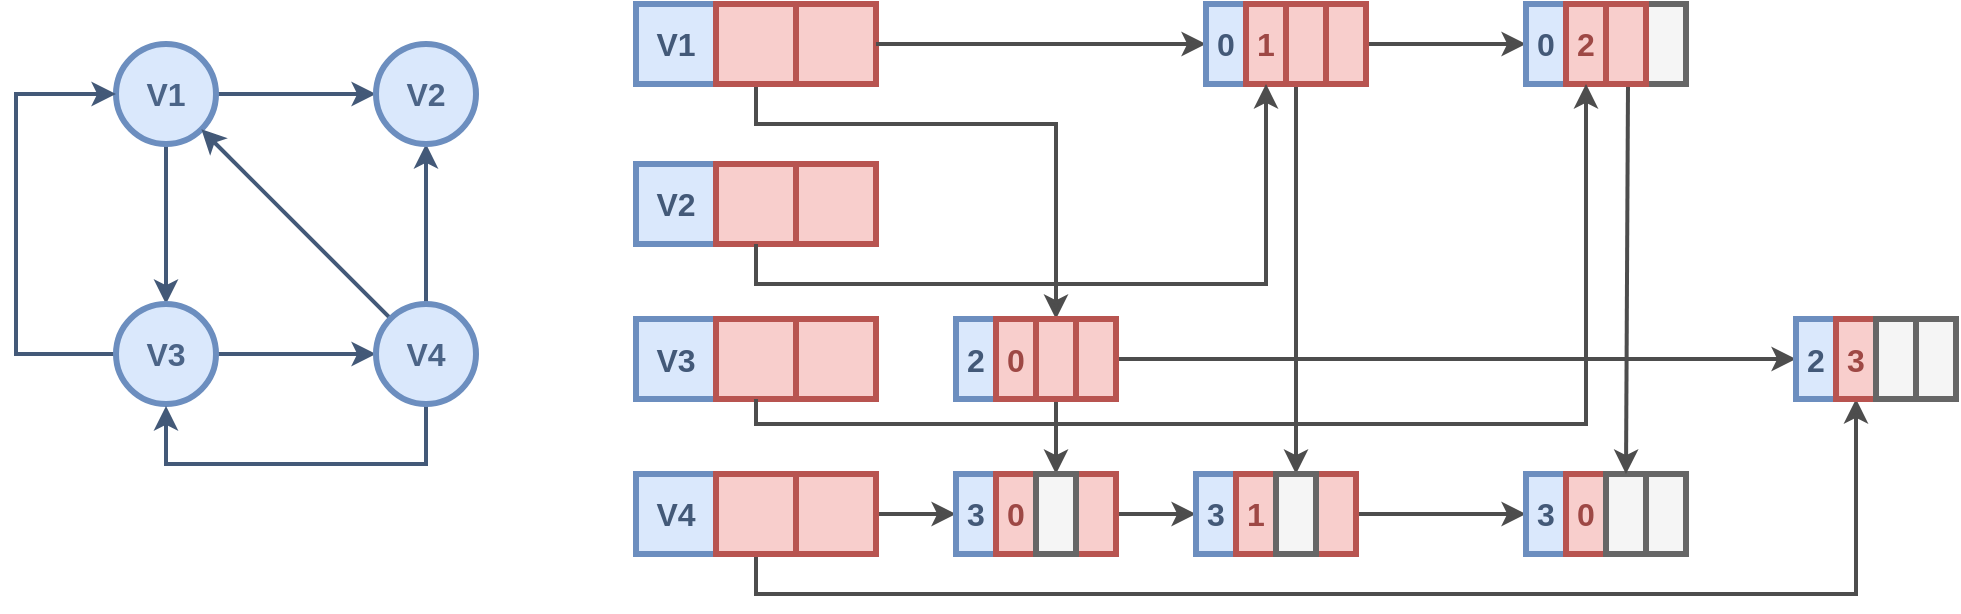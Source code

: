 <mxfile version="12.1.3" pages="2"><diagram id="DeoTstdtTFmeaMHsZ4gA" name="Page-1"><mxGraphModel dx="1340" dy="739" grid="1" gridSize="10" guides="1" tooltips="1" connect="1" arrows="1" fold="1" page="1" pageScale="1" pageWidth="850" pageHeight="1100" math="0" shadow="0"><root><mxCell id="0"/><mxCell id="1" parent="0"/><mxCell id="a8KC3nQBE7bNi0G4bnYg-3" value="" style="edgeStyle=orthogonalEdgeStyle;rounded=0;orthogonalLoop=1;jettySize=auto;html=1;fontSize=16;fontColor=#4B6487;strokeWidth=2;strokeColor=#435978;" parent="1" source="a8KC3nQBE7bNi0G4bnYg-1" target="a8KC3nQBE7bNi0G4bnYg-2" edge="1"><mxGeometry relative="1" as="geometry"/></mxCell><mxCell id="a8KC3nQBE7bNi0G4bnYg-5" value="" style="edgeStyle=orthogonalEdgeStyle;rounded=0;orthogonalLoop=1;jettySize=auto;html=1;strokeColor=#435978;strokeWidth=2;fontSize=16;fontColor=#4B6487;" parent="1" source="a8KC3nQBE7bNi0G4bnYg-1" target="a8KC3nQBE7bNi0G4bnYg-4" edge="1"><mxGeometry relative="1" as="geometry"/></mxCell><mxCell id="a8KC3nQBE7bNi0G4bnYg-1" value="V1" style="ellipse;whiteSpace=wrap;html=1;aspect=fixed;fillColor=#dae8fc;strokeColor=#6c8ebf;fontColor=#4B6487;fontSize=16;fontStyle=1;strokeWidth=3;" parent="1" vertex="1"><mxGeometry x="110" y="220" width="50" height="50" as="geometry"/></mxCell><mxCell id="a8KC3nQBE7bNi0G4bnYg-7" value="" style="edgeStyle=orthogonalEdgeStyle;rounded=0;orthogonalLoop=1;jettySize=auto;html=1;strokeColor=#435978;strokeWidth=2;fontSize=16;fontColor=#4B6487;" parent="1" source="a8KC3nQBE7bNi0G4bnYg-4" target="a8KC3nQBE7bNi0G4bnYg-6" edge="1"><mxGeometry relative="1" as="geometry"/></mxCell><mxCell id="a8KC3nQBE7bNi0G4bnYg-15" value="" style="rounded=0;orthogonalLoop=1;jettySize=auto;html=1;strokeColor=#435978;strokeWidth=2;fontSize=16;fontColor=#4B6487;entryX=0;entryY=0.5;entryDx=0;entryDy=0;exitX=0;exitY=0.5;exitDx=0;exitDy=0;edgeStyle=orthogonalEdgeStyle;" parent="1" source="a8KC3nQBE7bNi0G4bnYg-4" target="a8KC3nQBE7bNi0G4bnYg-1" edge="1"><mxGeometry relative="1" as="geometry"><mxPoint x="26.789" y="362.743" as="targetPoint"/><Array as="points"><mxPoint x="60" y="375"/><mxPoint x="60" y="245"/></Array></mxGeometry></mxCell><mxCell id="a8KC3nQBE7bNi0G4bnYg-4" value="V3&lt;br&gt;" style="ellipse;whiteSpace=wrap;html=1;aspect=fixed;fillColor=#dae8fc;strokeColor=#6c8ebf;fontColor=#4B6487;fontSize=16;fontStyle=1;strokeWidth=3;" parent="1" vertex="1"><mxGeometry x="110" y="350" width="50" height="50" as="geometry"/></mxCell><mxCell id="a8KC3nQBE7bNi0G4bnYg-8" value="" style="rounded=0;orthogonalLoop=1;jettySize=auto;html=1;strokeColor=#435978;strokeWidth=2;fontSize=16;fontColor=#4B6487;" parent="1" source="a8KC3nQBE7bNi0G4bnYg-6" target="a8KC3nQBE7bNi0G4bnYg-1" edge="1"><mxGeometry relative="1" as="geometry"><mxPoint x="380" y="300" as="targetPoint"/></mxGeometry></mxCell><mxCell id="a8KC3nQBE7bNi0G4bnYg-9" value="" style="edgeStyle=none;rounded=0;orthogonalLoop=1;jettySize=auto;html=1;strokeColor=#435978;strokeWidth=2;fontSize=16;fontColor=#4B6487;" parent="1" source="a8KC3nQBE7bNi0G4bnYg-6" target="a8KC3nQBE7bNi0G4bnYg-2" edge="1"><mxGeometry relative="1" as="geometry"/></mxCell><mxCell id="a8KC3nQBE7bNi0G4bnYg-11" value="" style="edgeStyle=orthogonalEdgeStyle;rounded=0;orthogonalLoop=1;jettySize=auto;html=1;strokeColor=#435978;strokeWidth=2;fontSize=16;fontColor=#4B6487;exitX=0.5;exitY=1;exitDx=0;exitDy=0;" parent="1" source="a8KC3nQBE7bNi0G4bnYg-6" edge="1"><mxGeometry relative="1" as="geometry"><mxPoint x="135" y="401" as="targetPoint"/><Array as="points"><mxPoint x="265" y="430"/><mxPoint x="135" y="430"/></Array></mxGeometry></mxCell><mxCell id="a8KC3nQBE7bNi0G4bnYg-6" value="V4" style="ellipse;whiteSpace=wrap;html=1;aspect=fixed;fillColor=#dae8fc;strokeColor=#6c8ebf;fontColor=#4B6487;fontSize=16;fontStyle=1;strokeWidth=3;" parent="1" vertex="1"><mxGeometry x="240" y="350" width="50" height="50" as="geometry"/></mxCell><mxCell id="a8KC3nQBE7bNi0G4bnYg-2" value="V2" style="ellipse;whiteSpace=wrap;html=1;aspect=fixed;fillColor=#dae8fc;strokeColor=#6c8ebf;fontColor=#4B6487;fontSize=16;fontStyle=1;strokeWidth=3;" parent="1" vertex="1"><mxGeometry x="240" y="220" width="50" height="50" as="geometry"/></mxCell><mxCell id="mj62rJzf1t4ynXgcjcxP-1" value="V1" style="rounded=0;whiteSpace=wrap;html=1;fillColor=#dae8fc;strokeColor=#6c8ebf;strokeWidth=3;fontSize=16;fontStyle=1;fontColor=#435978;" vertex="1" parent="1"><mxGeometry x="370" y="200" width="40" height="40" as="geometry"/></mxCell><mxCell id="mj62rJzf1t4ynXgcjcxP-29" value="" style="edgeStyle=orthogonalEdgeStyle;rounded=0;orthogonalLoop=1;jettySize=auto;html=1;strokeColor=#4D4D4D;strokeWidth=2;fontSize=16;fontColor=#9E4845;exitX=0.5;exitY=1;exitDx=0;exitDy=0;entryX=0.5;entryY=0;entryDx=0;entryDy=0;" edge="1" parent="1" source="mj62rJzf1t4ynXgcjcxP-2" target="mj62rJzf1t4ynXgcjcxP-32"><mxGeometry relative="1" as="geometry"><mxPoint x="430" y="268" as="sourcePoint"/><mxPoint x="580" y="338" as="targetPoint"/><Array as="points"><mxPoint x="430" y="260"/><mxPoint x="580" y="260"/></Array></mxGeometry></mxCell><mxCell id="mj62rJzf1t4ynXgcjcxP-2" value="" style="rounded=0;whiteSpace=wrap;html=1;fillColor=#f8cecc;strokeColor=#b85450;strokeWidth=3;fontSize=16;fontStyle=1;" vertex="1" parent="1"><mxGeometry x="410" y="200" width="40" height="40" as="geometry"/></mxCell><mxCell id="mj62rJzf1t4ynXgcjcxP-3" value="" style="rounded=0;whiteSpace=wrap;html=1;fillColor=#f8cecc;strokeColor=#b85450;strokeWidth=3;fontSize=16;fontStyle=1;" vertex="1" parent="1"><mxGeometry x="450" y="200" width="40" height="40" as="geometry"/></mxCell><mxCell id="mj62rJzf1t4ynXgcjcxP-12" value="" style="rounded=0;orthogonalLoop=1;jettySize=auto;html=1;strokeColor=#4D4D4D;strokeWidth=2;fontSize=16;fontColor=#435978;exitX=1;exitY=0.5;exitDx=0;exitDy=0;entryX=0;entryY=0.5;entryDx=0;entryDy=0;" edge="1" parent="1" source="mj62rJzf1t4ynXgcjcxP-3" target="mj62rJzf1t4ynXgcjcxP-13"><mxGeometry relative="1" as="geometry"><mxPoint x="530" y="245" as="sourcePoint"/><mxPoint x="610" y="245" as="targetPoint"/></mxGeometry></mxCell><mxCell id="mj62rJzf1t4ynXgcjcxP-13" value="0" style="rounded=0;whiteSpace=wrap;html=1;fillColor=#dae8fc;strokeColor=#6c8ebf;strokeWidth=3;fontSize=16;fontStyle=1;fontColor=#435978;" vertex="1" parent="1"><mxGeometry x="655" y="200" width="20" height="40" as="geometry"/></mxCell><mxCell id="mj62rJzf1t4ynXgcjcxP-14" value="1" style="rounded=0;whiteSpace=wrap;html=1;fillColor=#f8cecc;strokeColor=#b85450;strokeWidth=3;fontSize=16;fontStyle=1;fontColor=#9E4845;" vertex="1" parent="1"><mxGeometry x="675" y="200" width="20" height="40" as="geometry"/></mxCell><mxCell id="mj62rJzf1t4ynXgcjcxP-38" value="" style="rounded=0;orthogonalLoop=1;jettySize=auto;html=1;strokeColor=#4D4D4D;strokeWidth=2;fontSize=16;fontColor=#9E4845;entryX=0.5;entryY=0;entryDx=0;entryDy=0;exitX=0.25;exitY=1;exitDx=0;exitDy=0;" edge="1" parent="1" source="mj62rJzf1t4ynXgcjcxP-15" target="mj62rJzf1t4ynXgcjcxP-52"><mxGeometry relative="1" as="geometry"><mxPoint x="660" y="390" as="targetPoint"/></mxGeometry></mxCell><mxCell id="mj62rJzf1t4ynXgcjcxP-15" value="" style="rounded=0;whiteSpace=wrap;html=1;fillColor=#f8cecc;strokeColor=#b85450;strokeWidth=3;fontSize=16;fontStyle=1;" vertex="1" parent="1"><mxGeometry x="695" y="200" width="20" height="40" as="geometry"/></mxCell><mxCell id="mj62rJzf1t4ynXgcjcxP-60" value="" style="edgeStyle=none;rounded=0;orthogonalLoop=1;jettySize=auto;html=1;strokeColor=#4D4D4D;strokeWidth=2;fontSize=16;fontColor=#9E4845;" edge="1" parent="1" source="mj62rJzf1t4ynXgcjcxP-16" target="mj62rJzf1t4ynXgcjcxP-59"><mxGeometry relative="1" as="geometry"/></mxCell><mxCell id="mj62rJzf1t4ynXgcjcxP-16" value="" style="rounded=0;whiteSpace=wrap;html=1;fillColor=#f8cecc;strokeColor=#b85450;strokeWidth=3;fontSize=16;fontStyle=1;" vertex="1" parent="1"><mxGeometry x="715" y="200" width="20" height="40" as="geometry"/></mxCell><mxCell id="mj62rJzf1t4ynXgcjcxP-59" value="" style="rounded=0;whiteSpace=wrap;html=1;fillColor=#f8cecc;strokeColor=#b85450;strokeWidth=3;fontSize=16;fontStyle=1;" vertex="1" parent="1"><mxGeometry x="815" y="200" width="20" height="40" as="geometry"/></mxCell><mxCell id="mj62rJzf1t4ynXgcjcxP-19" value="V2" style="rounded=0;whiteSpace=wrap;html=1;fillColor=#dae8fc;strokeColor=#6c8ebf;strokeWidth=3;fontSize=16;fontStyle=1;fontColor=#435978;" vertex="1" parent="1"><mxGeometry x="370" y="280" width="40" height="40" as="geometry"/></mxCell><mxCell id="mj62rJzf1t4ynXgcjcxP-20" value="" style="rounded=0;whiteSpace=wrap;html=1;fillColor=#f8cecc;strokeColor=#b85450;strokeWidth=3;fontSize=16;fontStyle=1;" vertex="1" parent="1"><mxGeometry x="410" y="280" width="40" height="40" as="geometry"/></mxCell><mxCell id="mj62rJzf1t4ynXgcjcxP-21" value="" style="rounded=0;whiteSpace=wrap;html=1;fillColor=#f8cecc;strokeColor=#b85450;strokeWidth=3;fontSize=16;fontStyle=1;" vertex="1" parent="1"><mxGeometry x="450" y="280" width="40" height="40" as="geometry"/></mxCell><mxCell id="mj62rJzf1t4ynXgcjcxP-22" value="V3" style="rounded=0;whiteSpace=wrap;html=1;fillColor=#dae8fc;strokeColor=#6c8ebf;strokeWidth=3;fontSize=16;fontStyle=1;fontColor=#435978;" vertex="1" parent="1"><mxGeometry x="370" y="357.5" width="40" height="40" as="geometry"/></mxCell><mxCell id="mj62rJzf1t4ynXgcjcxP-23" value="" style="rounded=0;whiteSpace=wrap;html=1;fillColor=#f8cecc;strokeColor=#b85450;strokeWidth=3;fontSize=16;fontStyle=1;" vertex="1" parent="1"><mxGeometry x="410" y="357.5" width="40" height="40" as="geometry"/></mxCell><mxCell id="mj62rJzf1t4ynXgcjcxP-24" value="" style="rounded=0;whiteSpace=wrap;html=1;fillColor=#f8cecc;strokeColor=#b85450;strokeWidth=3;fontSize=16;fontStyle=1;" vertex="1" parent="1"><mxGeometry x="450" y="357.5" width="40" height="40" as="geometry"/></mxCell><mxCell id="mj62rJzf1t4ynXgcjcxP-25" value="V4" style="rounded=0;whiteSpace=wrap;html=1;fillColor=#dae8fc;strokeColor=#6c8ebf;strokeWidth=3;fontSize=16;fontStyle=1;fontColor=#435978;" vertex="1" parent="1"><mxGeometry x="370" y="435" width="40" height="40" as="geometry"/></mxCell><mxCell id="mj62rJzf1t4ynXgcjcxP-76" value="" style="edgeStyle=orthogonalEdgeStyle;rounded=0;orthogonalLoop=1;jettySize=auto;html=1;strokeColor=#4D4D4D;strokeWidth=2;fontSize=16;fontColor=#9E4845;entryX=0.5;entryY=1;entryDx=0;entryDy=0;" edge="1" parent="1" source="mj62rJzf1t4ynXgcjcxP-26" target="mj62rJzf1t4ynXgcjcxP-72"><mxGeometry relative="1" as="geometry"><mxPoint x="995" y="420" as="targetPoint"/><Array as="points"><mxPoint x="430" y="495"/><mxPoint x="980" y="495"/></Array></mxGeometry></mxCell><mxCell id="mj62rJzf1t4ynXgcjcxP-26" value="" style="rounded=0;whiteSpace=wrap;html=1;fillColor=#f8cecc;strokeColor=#b85450;strokeWidth=3;fontSize=16;fontStyle=1;" vertex="1" parent="1"><mxGeometry x="410" y="435" width="40" height="40" as="geometry"/></mxCell><mxCell id="mj62rJzf1t4ynXgcjcxP-40" value="" style="edgeStyle=orthogonalEdgeStyle;rounded=0;orthogonalLoop=1;jettySize=auto;html=1;strokeColor=#4D4D4D;strokeWidth=2;fontSize=16;fontColor=#9E4845;" edge="1" parent="1" source="mj62rJzf1t4ynXgcjcxP-27"><mxGeometry relative="1" as="geometry"><mxPoint x="530" y="455" as="targetPoint"/></mxGeometry></mxCell><mxCell id="mj62rJzf1t4ynXgcjcxP-27" value="" style="rounded=0;whiteSpace=wrap;html=1;fillColor=#f8cecc;strokeColor=#b85450;strokeWidth=3;fontSize=16;fontStyle=1;" vertex="1" parent="1"><mxGeometry x="450" y="435" width="40" height="40" as="geometry"/></mxCell><mxCell id="mj62rJzf1t4ynXgcjcxP-30" value="2" style="rounded=0;whiteSpace=wrap;html=1;fillColor=#dae8fc;strokeColor=#6c8ebf;strokeWidth=3;fontSize=16;fontStyle=1;fontColor=#435978;" vertex="1" parent="1"><mxGeometry x="530" y="357.5" width="20" height="40" as="geometry"/></mxCell><mxCell id="mj62rJzf1t4ynXgcjcxP-31" value="0" style="rounded=0;whiteSpace=wrap;html=1;fillColor=#f8cecc;strokeColor=#b85450;strokeWidth=3;fontSize=16;fontStyle=1;fontColor=#9E4845;" vertex="1" parent="1"><mxGeometry x="550" y="357.5" width="20" height="40" as="geometry"/></mxCell><mxCell id="mj62rJzf1t4ynXgcjcxP-70" value="" style="edgeStyle=none;rounded=0;orthogonalLoop=1;jettySize=auto;html=1;strokeColor=#4D4D4D;strokeWidth=2;fontSize=16;fontColor=#9E4845;" edge="1" parent="1" source="mj62rJzf1t4ynXgcjcxP-33" target="mj62rJzf1t4ynXgcjcxP-69"><mxGeometry relative="1" as="geometry"/></mxCell><mxCell id="mj62rJzf1t4ynXgcjcxP-33" value="" style="rounded=0;whiteSpace=wrap;html=1;fillColor=#f8cecc;strokeColor=#b85450;strokeWidth=3;fontSize=16;fontStyle=1;" vertex="1" parent="1"><mxGeometry x="590" y="357.5" width="20" height="40" as="geometry"/></mxCell><mxCell id="mj62rJzf1t4ynXgcjcxP-69" value="" style="rounded=0;whiteSpace=wrap;html=1;fillColor=#f8cecc;strokeColor=#b85450;strokeWidth=3;fontSize=16;fontStyle=1;" vertex="1" parent="1"><mxGeometry x="950" y="357.5" width="20" height="40" as="geometry"/></mxCell><mxCell id="mj62rJzf1t4ynXgcjcxP-46" value="" style="rounded=0;orthogonalLoop=1;jettySize=auto;html=1;strokeColor=#4D4D4D;strokeWidth=2;fontSize=16;fontColor=#9E4845;entryX=0.5;entryY=0;entryDx=0;entryDy=0;" edge="1" parent="1" source="mj62rJzf1t4ynXgcjcxP-32" target="mj62rJzf1t4ynXgcjcxP-44"><mxGeometry relative="1" as="geometry"><mxPoint x="575" y="390" as="targetPoint"/></mxGeometry></mxCell><mxCell id="mj62rJzf1t4ynXgcjcxP-32" value="" style="rounded=0;whiteSpace=wrap;html=1;fillColor=#f8cecc;strokeColor=#b85450;strokeWidth=3;fontSize=16;fontStyle=1;" vertex="1" parent="1"><mxGeometry x="570" y="357.5" width="20" height="40" as="geometry"/></mxCell><mxCell id="mj62rJzf1t4ynXgcjcxP-41" value="3" style="rounded=0;whiteSpace=wrap;html=1;fillColor=#dae8fc;strokeColor=#6c8ebf;strokeWidth=3;fontSize=16;fontStyle=1;fontColor=#435978;" vertex="1" parent="1"><mxGeometry x="530" y="435" width="20" height="40" as="geometry"/></mxCell><mxCell id="mj62rJzf1t4ynXgcjcxP-42" value="0" style="rounded=0;whiteSpace=wrap;html=1;fillColor=#f8cecc;strokeColor=#b85450;strokeWidth=3;fontSize=16;fontStyle=1;fontColor=#9E4845;" vertex="1" parent="1"><mxGeometry x="550" y="435" width="20" height="40" as="geometry"/></mxCell><mxCell id="mj62rJzf1t4ynXgcjcxP-48" value="" style="edgeStyle=none;rounded=0;orthogonalLoop=1;jettySize=auto;html=1;strokeColor=#4D4D4D;strokeWidth=2;fontSize=16;fontColor=#9E4845;" edge="1" parent="1" source="mj62rJzf1t4ynXgcjcxP-43" target="mj62rJzf1t4ynXgcjcxP-47"><mxGeometry relative="1" as="geometry"/></mxCell><mxCell id="mj62rJzf1t4ynXgcjcxP-43" value="" style="rounded=0;whiteSpace=wrap;html=1;fillColor=#f8cecc;strokeColor=#b85450;strokeWidth=3;fontSize=16;fontStyle=1;" vertex="1" parent="1"><mxGeometry x="590" y="435" width="20" height="40" as="geometry"/></mxCell><mxCell id="mj62rJzf1t4ynXgcjcxP-47" value="" style="rounded=0;whiteSpace=wrap;html=1;fillColor=#f8cecc;strokeColor=#b85450;strokeWidth=3;fontSize=16;fontStyle=1;" vertex="1" parent="1"><mxGeometry x="650" y="435" width="20" height="40" as="geometry"/></mxCell><mxCell id="mj62rJzf1t4ynXgcjcxP-44" value="" style="rounded=0;whiteSpace=wrap;html=1;fillColor=#f5f5f5;strokeColor=#666666;strokeWidth=3;fontSize=16;fontStyle=1;fontColor=#333333;" vertex="1" parent="1"><mxGeometry x="570" y="435" width="20" height="40" as="geometry"/></mxCell><mxCell id="mj62rJzf1t4ynXgcjcxP-49" value="3" style="rounded=0;whiteSpace=wrap;html=1;fillColor=#dae8fc;strokeColor=#6c8ebf;strokeWidth=3;fontSize=16;fontStyle=1;fontColor=#435978;" vertex="1" parent="1"><mxGeometry x="650" y="435" width="20" height="40" as="geometry"/></mxCell><mxCell id="mj62rJzf1t4ynXgcjcxP-50" value="1" style="rounded=0;whiteSpace=wrap;html=1;fillColor=#f8cecc;strokeColor=#b85450;strokeWidth=3;fontSize=16;fontStyle=1;fontColor=#9E4845;" vertex="1" parent="1"><mxGeometry x="670" y="435" width="20" height="40" as="geometry"/></mxCell><mxCell id="mj62rJzf1t4ynXgcjcxP-54" value="" style="edgeStyle=none;rounded=0;orthogonalLoop=1;jettySize=auto;html=1;strokeColor=#4D4D4D;strokeWidth=2;fontSize=16;fontColor=#9E4845;" edge="1" parent="1" source="mj62rJzf1t4ynXgcjcxP-51" target="mj62rJzf1t4ynXgcjcxP-53"><mxGeometry relative="1" as="geometry"/></mxCell><mxCell id="mj62rJzf1t4ynXgcjcxP-51" value="" style="rounded=0;whiteSpace=wrap;html=1;fillColor=#f8cecc;strokeColor=#b85450;strokeWidth=3;fontSize=16;fontStyle=1;" vertex="1" parent="1"><mxGeometry x="710" y="435" width="20" height="40" as="geometry"/></mxCell><mxCell id="mj62rJzf1t4ynXgcjcxP-53" value="" style="rounded=0;whiteSpace=wrap;html=1;fillColor=#f8cecc;strokeColor=#b85450;strokeWidth=3;fontSize=16;fontStyle=1;" vertex="1" parent="1"><mxGeometry x="815" y="435" width="20" height="40" as="geometry"/></mxCell><mxCell id="mj62rJzf1t4ynXgcjcxP-52" value="" style="rounded=0;whiteSpace=wrap;html=1;fillColor=#f5f5f5;strokeColor=#666666;strokeWidth=3;fontSize=16;fontStyle=1;fontColor=#333333;" vertex="1" parent="1"><mxGeometry x="690" y="435" width="20" height="40" as="geometry"/></mxCell><mxCell id="mj62rJzf1t4ynXgcjcxP-55" value="3" style="rounded=0;whiteSpace=wrap;html=1;fillColor=#dae8fc;strokeColor=#6c8ebf;strokeWidth=3;fontSize=16;fontStyle=1;fontColor=#435978;" vertex="1" parent="1"><mxGeometry x="815" y="435" width="20" height="40" as="geometry"/></mxCell><mxCell id="mj62rJzf1t4ynXgcjcxP-56" value="0" style="rounded=0;whiteSpace=wrap;html=1;fillColor=#f8cecc;strokeColor=#b85450;strokeWidth=3;fontSize=16;fontStyle=1;fontColor=#9E4845;" vertex="1" parent="1"><mxGeometry x="835" y="435" width="20" height="40" as="geometry"/></mxCell><mxCell id="mj62rJzf1t4ynXgcjcxP-57" value="" style="rounded=0;whiteSpace=wrap;html=1;fillColor=#f5f5f5;strokeColor=#666666;strokeWidth=3;fontSize=16;fontStyle=1;fontColor=#333333;" vertex="1" parent="1"><mxGeometry x="875" y="435" width="20" height="40" as="geometry"/></mxCell><mxCell id="mj62rJzf1t4ynXgcjcxP-58" value="" style="rounded=0;whiteSpace=wrap;html=1;fillColor=#f5f5f5;strokeColor=#666666;strokeWidth=3;fontSize=16;fontStyle=1;fontColor=#333333;" vertex="1" parent="1"><mxGeometry x="855" y="435" width="20" height="40" as="geometry"/></mxCell><mxCell id="mj62rJzf1t4ynXgcjcxP-61" value="0" style="rounded=0;whiteSpace=wrap;html=1;fillColor=#dae8fc;strokeColor=#6c8ebf;strokeWidth=3;fontSize=16;fontStyle=1;fontColor=#435978;" vertex="1" parent="1"><mxGeometry x="815" y="200" width="20" height="40" as="geometry"/></mxCell><mxCell id="mj62rJzf1t4ynXgcjcxP-62" value="2" style="rounded=0;whiteSpace=wrap;html=1;fillColor=#f8cecc;strokeColor=#b85450;strokeWidth=3;fontSize=16;fontStyle=1;fontColor=#9E4845;" vertex="1" parent="1"><mxGeometry x="835" y="200" width="20" height="40" as="geometry"/></mxCell><mxCell id="mj62rJzf1t4ynXgcjcxP-63" value="" style="rounded=0;whiteSpace=wrap;html=1;fillColor=#f5f5f5;strokeColor=#666666;strokeWidth=3;fontSize=16;fontStyle=1;fontColor=#333333;" vertex="1" parent="1"><mxGeometry x="875" y="200" width="20" height="40" as="geometry"/></mxCell><mxCell id="mj62rJzf1t4ynXgcjcxP-66" value="" style="edgeStyle=none;rounded=0;orthogonalLoop=1;jettySize=auto;html=1;strokeColor=#4D4D4D;strokeWidth=2;fontSize=16;fontColor=#9E4845;exitX=0.5;exitY=1;exitDx=0;exitDy=0;entryX=0.5;entryY=0;entryDx=0;entryDy=0;" edge="1" parent="1" target="mj62rJzf1t4ynXgcjcxP-58"><mxGeometry relative="1" as="geometry"><mxPoint x="866" y="240" as="sourcePoint"/><mxPoint x="869" y="390" as="targetPoint"/></mxGeometry></mxCell><mxCell id="mj62rJzf1t4ynXgcjcxP-64" value="" style="rounded=0;whiteSpace=wrap;html=1;fillColor=#f8cecc;strokeColor=#b85450;strokeWidth=3;fontSize=16;fontStyle=1;" vertex="1" parent="1"><mxGeometry x="855" y="200" width="20" height="40" as="geometry"/></mxCell><mxCell id="mj62rJzf1t4ynXgcjcxP-71" value="2" style="rounded=0;whiteSpace=wrap;html=1;fillColor=#dae8fc;strokeColor=#6c8ebf;strokeWidth=3;fontSize=16;fontStyle=1;fontColor=#435978;" vertex="1" parent="1"><mxGeometry x="950" y="357.5" width="20" height="40" as="geometry"/></mxCell><mxCell id="mj62rJzf1t4ynXgcjcxP-72" value="3" style="rounded=0;whiteSpace=wrap;html=1;fillColor=#f8cecc;strokeColor=#b85450;strokeWidth=3;fontSize=16;fontStyle=1;fontColor=#9E4845;" vertex="1" parent="1"><mxGeometry x="970" y="357.5" width="20" height="40" as="geometry"/></mxCell><mxCell id="mj62rJzf1t4ynXgcjcxP-73" value="" style="rounded=0;whiteSpace=wrap;html=1;fillColor=#f5f5f5;strokeColor=#666666;strokeWidth=3;fontSize=16;fontStyle=1;fontColor=#333333;" vertex="1" parent="1"><mxGeometry x="1010" y="357.5" width="20" height="40" as="geometry"/></mxCell><mxCell id="mj62rJzf1t4ynXgcjcxP-74" value="" style="rounded=0;whiteSpace=wrap;html=1;fillColor=#f5f5f5;strokeColor=#666666;strokeWidth=3;fontSize=16;fontStyle=1;fontColor=#333333;" vertex="1" parent="1"><mxGeometry x="990" y="357.5" width="20" height="40" as="geometry"/></mxCell><mxCell id="mj62rJzf1t4ynXgcjcxP-81" value="" style="rounded=0;orthogonalLoop=1;jettySize=auto;html=1;strokeColor=#4D4D4D;strokeWidth=2;fontSize=16;fontColor=#9E4845;entryX=0.5;entryY=1;entryDx=0;entryDy=0;exitX=0.5;exitY=1;exitDx=0;exitDy=0;edgeStyle=orthogonalEdgeStyle;" edge="1" parent="1" source="mj62rJzf1t4ynXgcjcxP-23" target="mj62rJzf1t4ynXgcjcxP-62"><mxGeometry relative="1" as="geometry"><mxPoint x="430" y="552" as="sourcePoint"/><mxPoint x="980" y="475" as="targetPoint"/><Array as="points"><mxPoint x="430" y="410"/><mxPoint x="845" y="410"/></Array></mxGeometry></mxCell><mxCell id="mj62rJzf1t4ynXgcjcxP-82" value="" style="rounded=0;orthogonalLoop=1;jettySize=auto;html=1;strokeColor=#4D4D4D;strokeWidth=2;fontSize=16;fontColor=#9E4845;entryX=0.5;entryY=1;entryDx=0;entryDy=0;exitX=0.5;exitY=1;exitDx=0;exitDy=0;edgeStyle=orthogonalEdgeStyle;" edge="1" parent="1" source="mj62rJzf1t4ynXgcjcxP-20" target="mj62rJzf1t4ynXgcjcxP-14"><mxGeometry relative="1" as="geometry"><mxPoint x="440" y="320" as="sourcePoint"/><mxPoint x="855" y="250" as="targetPoint"/></mxGeometry></mxCell></root></mxGraphModel></diagram><diagram id="qmFVH0UD1yJnZnuodEuz" name="Page-2"><mxGraphModel dx="1340" dy="739" grid="1" gridSize="10" guides="1" tooltips="1" connect="1" arrows="1" fold="1" page="1" pageScale="1" pageWidth="850" pageHeight="1100" math="0" shadow="0"><root><mxCell id="qzzGeZST9s088JfrWNHs-0"/><mxCell id="qzzGeZST9s088JfrWNHs-1" parent="qzzGeZST9s088JfrWNHs-0"/><mxCell id="0Yd9qq2HVXcvKBO49Oy2-0" value="" style="rounded=0;orthogonalLoop=1;jettySize=auto;html=1;fontSize=16;fontColor=#4B6487;strokeWidth=2;strokeColor=#435978;endArrow=none;endFill=0;" edge="1" parent="qzzGeZST9s088JfrWNHs-1" source="0Yd9qq2HVXcvKBO49Oy2-2" target="0Yd9qq2HVXcvKBO49Oy2-10"><mxGeometry relative="1" as="geometry"/></mxCell><mxCell id="0Yd9qq2HVXcvKBO49Oy2-1" value="" style="edgeStyle=orthogonalEdgeStyle;rounded=0;orthogonalLoop=1;jettySize=auto;html=1;strokeColor=#435978;strokeWidth=2;fontSize=16;fontColor=#4B6487;endFill=0;endArrow=none;" edge="1" parent="qzzGeZST9s088JfrWNHs-1" source="0Yd9qq2HVXcvKBO49Oy2-2" target="0Yd9qq2HVXcvKBO49Oy2-5"><mxGeometry relative="1" as="geometry"/></mxCell><mxCell id="0Yd9qq2HVXcvKBO49Oy2-2" value="a" style="ellipse;whiteSpace=wrap;html=1;aspect=fixed;fillColor=#dae8fc;strokeColor=#6c8ebf;fontColor=#4B6487;fontSize=16;fontStyle=1;strokeWidth=3;" vertex="1" parent="qzzGeZST9s088JfrWNHs-1"><mxGeometry x="80" y="220" width="50" height="50" as="geometry"/></mxCell><mxCell id="0Yd9qq2HVXcvKBO49Oy2-72" value="" style="edgeStyle=none;rounded=0;orthogonalLoop=1;jettySize=auto;html=1;endArrow=none;endFill=0;strokeColor=#435978;strokeWidth=2;fontSize=16;fontColor=#4B6487;entryX=0;entryY=1;entryDx=0;entryDy=0;" edge="1" parent="qzzGeZST9s088JfrWNHs-1" source="0Yd9qq2HVXcvKBO49Oy2-5" target="0Yd9qq2HVXcvKBO49Oy2-70"><mxGeometry relative="1" as="geometry"/></mxCell><mxCell id="0Yd9qq2HVXcvKBO49Oy2-5" value="d" style="ellipse;whiteSpace=wrap;html=1;aspect=fixed;fillColor=#dae8fc;strokeColor=#6c8ebf;fontColor=#4B6487;fontSize=16;fontStyle=1;strokeWidth=3;" vertex="1" parent="qzzGeZST9s088JfrWNHs-1"><mxGeometry x="80" y="375" width="50" height="50" as="geometry"/></mxCell><mxCell id="0Yd9qq2HVXcvKBO49Oy2-7" value="" style="edgeStyle=none;rounded=0;orthogonalLoop=1;jettySize=auto;html=1;strokeColor=#435978;strokeWidth=2;fontSize=16;fontColor=#4B6487;endFill=0;endArrow=none;" edge="1" parent="qzzGeZST9s088JfrWNHs-1" source="0Yd9qq2HVXcvKBO49Oy2-9" target="0Yd9qq2HVXcvKBO49Oy2-10"><mxGeometry relative="1" as="geometry"/></mxCell><mxCell id="0Yd9qq2HVXcvKBO49Oy2-9" value="e" style="ellipse;whiteSpace=wrap;html=1;aspect=fixed;fillColor=#dae8fc;strokeColor=#6c8ebf;fontColor=#4B6487;fontSize=16;fontStyle=1;strokeWidth=3;" vertex="1" parent="qzzGeZST9s088JfrWNHs-1"><mxGeometry x="310" y="375" width="50" height="50" as="geometry"/></mxCell><mxCell id="0Yd9qq2HVXcvKBO49Oy2-71" value="" style="rounded=0;orthogonalLoop=1;jettySize=auto;html=1;endArrow=none;endFill=0;strokeColor=#435978;strokeWidth=2;fontSize=16;fontColor=#4B6487;" edge="1" parent="qzzGeZST9s088JfrWNHs-1" source="0Yd9qq2HVXcvKBO49Oy2-10" target="0Yd9qq2HVXcvKBO49Oy2-70"><mxGeometry relative="1" as="geometry"/></mxCell><mxCell id="0Yd9qq2HVXcvKBO49Oy2-10" value="b" style="ellipse;whiteSpace=wrap;html=1;aspect=fixed;fillColor=#dae8fc;strokeColor=#6c8ebf;fontColor=#4B6487;fontSize=16;fontStyle=1;strokeWidth=3;" vertex="1" parent="qzzGeZST9s088JfrWNHs-1"><mxGeometry x="310" y="217.5" width="50" height="50" as="geometry"/></mxCell><mxCell id="0Yd9qq2HVXcvKBO49Oy2-74" value="" style="edgeStyle=none;rounded=0;orthogonalLoop=1;jettySize=auto;html=1;endArrow=none;endFill=0;strokeColor=#4D4D4D;strokeWidth=2;fontSize=16;fontColor=#9E4845;entryX=0.06;entryY=0.3;entryDx=0;entryDy=0;entryPerimeter=0;" edge="1" parent="qzzGeZST9s088JfrWNHs-1" source="0Yd9qq2HVXcvKBO49Oy2-70" target="0Yd9qq2HVXcvKBO49Oy2-9"><mxGeometry relative="1" as="geometry"><mxPoint x="320" y="322.5" as="targetPoint"/></mxGeometry></mxCell><mxCell id="0Yd9qq2HVXcvKBO49Oy2-70" value="c" style="ellipse;whiteSpace=wrap;html=1;aspect=fixed;fillColor=#dae8fc;strokeColor=#6c8ebf;fontColor=#4B6487;fontSize=16;fontStyle=1;strokeWidth=3;" vertex="1" parent="qzzGeZST9s088JfrWNHs-1"><mxGeometry x="190" y="297.5" width="50" height="50" as="geometry"/></mxCell><mxCell id="0Yd9qq2HVXcvKBO49Oy2-11" value="a" style="rounded=0;whiteSpace=wrap;html=1;fillColor=#dae8fc;strokeColor=#6c8ebf;strokeWidth=3;fontSize=16;fontStyle=1;fontColor=#435978;" vertex="1" parent="qzzGeZST9s088JfrWNHs-1"><mxGeometry x="430" y="227" width="40" height="40" as="geometry"/></mxCell><mxCell id="0Yd9qq2HVXcvKBO49Oy2-13" value="" style="rounded=0;whiteSpace=wrap;html=1;fillColor=#f8cecc;strokeColor=#b85450;strokeWidth=3;fontSize=16;fontStyle=1;" vertex="1" parent="qzzGeZST9s088JfrWNHs-1"><mxGeometry x="470" y="227" width="40" height="40" as="geometry"/></mxCell><mxCell id="0Yd9qq2HVXcvKBO49Oy2-14" value="" style="rounded=0;whiteSpace=wrap;html=1;fillColor=#f8cecc;strokeColor=#b85450;strokeWidth=3;fontSize=16;fontStyle=1;" vertex="1" parent="qzzGeZST9s088JfrWNHs-1"><mxGeometry x="510" y="227" width="40" height="40" as="geometry"/></mxCell><mxCell id="0Yd9qq2HVXcvKBO49Oy2-15" value="" style="rounded=0;orthogonalLoop=1;jettySize=auto;html=1;strokeColor=#4D4D4D;strokeWidth=2;fontSize=16;fontColor=#435978;exitX=1;exitY=0.5;exitDx=0;exitDy=0;entryX=0;entryY=0.5;entryDx=0;entryDy=0;" edge="1" parent="qzzGeZST9s088JfrWNHs-1" source="0Yd9qq2HVXcvKBO49Oy2-14" target="0Yd9qq2HVXcvKBO49Oy2-16"><mxGeometry relative="1" as="geometry"><mxPoint x="590" y="272" as="sourcePoint"/><mxPoint x="670" y="272" as="targetPoint"/></mxGeometry></mxCell><mxCell id="0Yd9qq2HVXcvKBO49Oy2-16" value="0" style="rounded=0;whiteSpace=wrap;html=1;fillColor=#dae8fc;strokeColor=#6c8ebf;strokeWidth=3;fontSize=16;fontStyle=1;fontColor=#435978;" vertex="1" parent="qzzGeZST9s088JfrWNHs-1"><mxGeometry x="715" y="227" width="20" height="40" as="geometry"/></mxCell><mxCell id="0Yd9qq2HVXcvKBO49Oy2-76" value="" style="edgeStyle=orthogonalEdgeStyle;rounded=0;orthogonalLoop=1;jettySize=auto;html=1;endArrow=classic;endFill=1;strokeColor=#4D4D4D;strokeWidth=2;fontSize=16;fontColor=#9E4845;entryX=0.5;entryY=0;entryDx=0;entryDy=0;" edge="1" parent="qzzGeZST9s088JfrWNHs-1" source="0Yd9qq2HVXcvKBO49Oy2-17" target="0Yd9qq2HVXcvKBO49Oy2-58"><mxGeometry relative="1" as="geometry"><mxPoint x="745" y="147" as="targetPoint"/><Array as="points"><mxPoint x="745" y="207"/><mxPoint x="905" y="207"/></Array></mxGeometry></mxCell><mxCell id="0Yd9qq2HVXcvKBO49Oy2-17" value="" style="rounded=0;whiteSpace=wrap;html=1;fillColor=#f8cecc;strokeColor=#b85450;strokeWidth=3;fontSize=16;fontStyle=1;fontColor=#9E4845;" vertex="1" parent="qzzGeZST9s088JfrWNHs-1"><mxGeometry x="735" y="227" width="20" height="40" as="geometry"/></mxCell><mxCell id="0Yd9qq2HVXcvKBO49Oy2-19" value="1" style="rounded=0;whiteSpace=wrap;html=1;fillColor=#f8cecc;strokeColor=#b85450;strokeWidth=3;fontSize=16;fontStyle=1;fontColor=#9E4845;" vertex="1" parent="qzzGeZST9s088JfrWNHs-1"><mxGeometry x="755" y="227" width="20" height="40" as="geometry"/></mxCell><mxCell id="0Yd9qq2HVXcvKBO49Oy2-20" value="" style="edgeStyle=none;rounded=0;orthogonalLoop=1;jettySize=auto;html=1;strokeColor=#4D4D4D;strokeWidth=2;fontSize=16;fontColor=#9E4845;" edge="1" parent="qzzGeZST9s088JfrWNHs-1" source="0Yd9qq2HVXcvKBO49Oy2-21" target="0Yd9qq2HVXcvKBO49Oy2-22"><mxGeometry relative="1" as="geometry"/></mxCell><mxCell id="0Yd9qq2HVXcvKBO49Oy2-86" value="" style="edgeStyle=orthogonalEdgeStyle;rounded=0;orthogonalLoop=1;jettySize=auto;html=1;endArrow=classic;endFill=1;strokeColor=#4D4D4D;strokeWidth=2;fontSize=16;fontColor=#9E4845;entryX=0.5;entryY=0;entryDx=0;entryDy=0;" edge="1" parent="qzzGeZST9s088JfrWNHs-1" source="0Yd9qq2HVXcvKBO49Oy2-21" target="0Yd9qq2HVXcvKBO49Oy2-37"><mxGeometry relative="1" as="geometry"><mxPoint x="785" y="347" as="targetPoint"/></mxGeometry></mxCell><mxCell id="0Yd9qq2HVXcvKBO49Oy2-21" value="" style="rounded=0;whiteSpace=wrap;html=1;fillColor=#f8cecc;strokeColor=#b85450;strokeWidth=3;fontSize=16;fontStyle=1;" vertex="1" parent="qzzGeZST9s088JfrWNHs-1"><mxGeometry x="775" y="227" width="20" height="40" as="geometry"/></mxCell><mxCell id="0Yd9qq2HVXcvKBO49Oy2-22" value="" style="rounded=0;whiteSpace=wrap;html=1;fillColor=#f8cecc;strokeColor=#b85450;strokeWidth=3;fontSize=16;fontStyle=1;" vertex="1" parent="qzzGeZST9s088JfrWNHs-1"><mxGeometry x="875" y="227" width="20" height="40" as="geometry"/></mxCell><mxCell id="0Yd9qq2HVXcvKBO49Oy2-23" value="b" style="rounded=0;whiteSpace=wrap;html=1;fillColor=#dae8fc;strokeColor=#6c8ebf;strokeWidth=3;fontSize=16;fontStyle=1;fontColor=#435978;" vertex="1" parent="qzzGeZST9s088JfrWNHs-1"><mxGeometry x="430" y="267" width="40" height="40" as="geometry"/></mxCell><mxCell id="0Yd9qq2HVXcvKBO49Oy2-24" value="" style="rounded=0;whiteSpace=wrap;html=1;fillColor=#f8cecc;strokeColor=#b85450;strokeWidth=3;fontSize=16;fontStyle=1;" vertex="1" parent="qzzGeZST9s088JfrWNHs-1"><mxGeometry x="470" y="267" width="40" height="40" as="geometry"/></mxCell><mxCell id="0Yd9qq2HVXcvKBO49Oy2-25" value="" style="rounded=0;whiteSpace=wrap;html=1;fillColor=#f8cecc;strokeColor=#b85450;strokeWidth=3;fontSize=16;fontStyle=1;" vertex="1" parent="qzzGeZST9s088JfrWNHs-1"><mxGeometry x="510" y="267" width="40" height="40" as="geometry"/></mxCell><mxCell id="0Yd9qq2HVXcvKBO49Oy2-26" value="c" style="rounded=0;whiteSpace=wrap;html=1;fillColor=#dae8fc;strokeColor=#6c8ebf;strokeWidth=3;fontSize=16;fontStyle=1;fontColor=#435978;" vertex="1" parent="qzzGeZST9s088JfrWNHs-1"><mxGeometry x="430" y="304.5" width="40" height="40" as="geometry"/></mxCell><mxCell id="0Yd9qq2HVXcvKBO49Oy2-27" value="" style="rounded=0;whiteSpace=wrap;html=1;fillColor=#f8cecc;strokeColor=#b85450;strokeWidth=3;fontSize=16;fontStyle=1;" vertex="1" parent="qzzGeZST9s088JfrWNHs-1"><mxGeometry x="470" y="304.5" width="40" height="40" as="geometry"/></mxCell><mxCell id="0Yd9qq2HVXcvKBO49Oy2-78" value="" style="rounded=0;orthogonalLoop=1;jettySize=auto;html=1;endArrow=classic;endFill=1;strokeColor=#4D4D4D;strokeWidth=2;fontSize=16;fontColor=#9E4845;entryX=0;entryY=0.5;entryDx=0;entryDy=0;" edge="1" parent="qzzGeZST9s088JfrWNHs-1" target="0Yd9qq2HVXcvKBO49Oy2-34"><mxGeometry relative="1" as="geometry"><mxPoint x="550" y="323.857" as="sourcePoint"/><mxPoint x="670" y="326" as="targetPoint"/></mxGeometry></mxCell><mxCell id="0Yd9qq2HVXcvKBO49Oy2-28" value="" style="rounded=0;whiteSpace=wrap;html=1;fillColor=#f8cecc;strokeColor=#b85450;strokeWidth=3;fontSize=16;fontStyle=1;" vertex="1" parent="qzzGeZST9s088JfrWNHs-1"><mxGeometry x="510" y="304.5" width="40" height="40" as="geometry"/></mxCell><mxCell id="0Yd9qq2HVXcvKBO49Oy2-29" value="d" style="rounded=0;whiteSpace=wrap;html=1;fillColor=#dae8fc;strokeColor=#6c8ebf;strokeWidth=3;fontSize=16;fontStyle=1;fontColor=#435978;" vertex="1" parent="qzzGeZST9s088JfrWNHs-1"><mxGeometry x="430" y="344.5" width="40" height="40" as="geometry"/></mxCell><mxCell id="0Yd9qq2HVXcvKBO49Oy2-31" value="" style="rounded=0;whiteSpace=wrap;html=1;fillColor=#f8cecc;strokeColor=#b85450;strokeWidth=3;fontSize=16;fontStyle=1;" vertex="1" parent="qzzGeZST9s088JfrWNHs-1"><mxGeometry x="470" y="344.5" width="40" height="40" as="geometry"/></mxCell><mxCell id="0Yd9qq2HVXcvKBO49Oy2-32" value="" style="rounded=0;orthogonalLoop=1;jettySize=auto;html=1;strokeColor=#4D4D4D;strokeWidth=2;fontSize=16;fontColor=#9E4845;entryX=0.5;entryY=1;entryDx=0;entryDy=0;edgeStyle=orthogonalEdgeStyle;" edge="1" parent="qzzGeZST9s088JfrWNHs-1" source="0Yd9qq2HVXcvKBO49Oy2-33" target="0Yd9qq2HVXcvKBO49Oy2-81"><mxGeometry relative="1" as="geometry"><mxPoint x="1070" y="417" as="targetPoint"/></mxGeometry></mxCell><mxCell id="0Yd9qq2HVXcvKBO49Oy2-33" value="" style="rounded=0;whiteSpace=wrap;html=1;fillColor=#f8cecc;strokeColor=#b85450;strokeWidth=3;fontSize=16;fontStyle=1;" vertex="1" parent="qzzGeZST9s088JfrWNHs-1"><mxGeometry x="510" y="344.5" width="40" height="40" as="geometry"/></mxCell><mxCell id="0Yd9qq2HVXcvKBO49Oy2-34" value="2" style="rounded=0;whiteSpace=wrap;html=1;fillColor=#dae8fc;strokeColor=#6c8ebf;strokeWidth=3;fontSize=16;fontStyle=1;fontColor=#435978;" vertex="1" parent="qzzGeZST9s088JfrWNHs-1"><mxGeometry x="715" y="304.5" width="20" height="40" as="geometry"/></mxCell><mxCell id="0Yd9qq2HVXcvKBO49Oy2-84" value="" style="edgeStyle=orthogonalEdgeStyle;rounded=0;orthogonalLoop=1;jettySize=auto;html=1;endArrow=classic;endFill=1;strokeColor=#4D4D4D;strokeWidth=2;fontSize=16;fontColor=#9E4845;exitX=0.5;exitY=0;exitDx=0;exitDy=0;entryX=0.5;entryY=0;entryDx=0;entryDy=0;" edge="1" parent="qzzGeZST9s088JfrWNHs-1" source="0Yd9qq2HVXcvKBO49Oy2-35" target="0Yd9qq2HVXcvKBO49Oy2-80"><mxGeometry relative="1" as="geometry"><mxPoint x="900" y="411.394" as="targetPoint"/><Array as="points"><mxPoint x="745" y="277"/><mxPoint x="905" y="277"/></Array></mxGeometry></mxCell><mxCell id="0Yd9qq2HVXcvKBO49Oy2-35" value="" style="rounded=0;whiteSpace=wrap;html=1;fillColor=#f8cecc;strokeColor=#b85450;strokeWidth=3;fontSize=16;fontStyle=1;" vertex="1" parent="qzzGeZST9s088JfrWNHs-1"><mxGeometry x="735" y="304.5" width="20" height="40" as="geometry"/></mxCell><mxCell id="0Yd9qq2HVXcvKBO49Oy2-96" value="" style="edgeStyle=none;rounded=0;orthogonalLoop=1;jettySize=auto;html=1;endArrow=classic;endFill=1;strokeColor=#4D4D4D;strokeWidth=2;fontSize=16;fontColor=#9E4845;entryX=0.5;entryY=0;entryDx=0;entryDy=0;" edge="1" parent="qzzGeZST9s088JfrWNHs-1" source="0Yd9qq2HVXcvKBO49Oy2-37" target="0Yd9qq2HVXcvKBO49Oy2-44"><mxGeometry relative="1" as="geometry"><mxPoint x="785" y="424.5" as="targetPoint"/></mxGeometry></mxCell><mxCell id="0Yd9qq2HVXcvKBO49Oy2-37" value="" style="rounded=0;whiteSpace=wrap;html=1;fillColor=#f8cecc;strokeColor=#b85450;strokeWidth=3;fontSize=16;fontStyle=1;" vertex="1" parent="qzzGeZST9s088JfrWNHs-1"><mxGeometry x="775" y="304.5" width="20" height="40" as="geometry"/></mxCell><mxCell id="0Yd9qq2HVXcvKBO49Oy2-40" value="1" style="rounded=0;whiteSpace=wrap;html=1;fillColor=#f8cecc;strokeColor=#b85450;strokeWidth=3;fontSize=16;fontStyle=1;fontColor=#9E4845;" vertex="1" parent="qzzGeZST9s088JfrWNHs-1"><mxGeometry x="755" y="304.5" width="20" height="40" as="geometry"/></mxCell><mxCell id="0Yd9qq2HVXcvKBO49Oy2-41" value="4" style="rounded=0;whiteSpace=wrap;html=1;fillColor=#dae8fc;strokeColor=#6c8ebf;strokeWidth=3;fontSize=16;fontStyle=1;fontColor=#435978;" vertex="1" parent="qzzGeZST9s088JfrWNHs-1"><mxGeometry x="715" y="384" width="20" height="40" as="geometry"/></mxCell><mxCell id="0Yd9qq2HVXcvKBO49Oy2-92" value="" style="edgeStyle=orthogonalEdgeStyle;rounded=0;orthogonalLoop=1;jettySize=auto;html=1;endArrow=classic;endFill=1;strokeColor=#4D4D4D;strokeWidth=2;fontSize=16;fontColor=#9E4845;entryX=0.75;entryY=1;entryDx=0;entryDy=0;" edge="1" parent="qzzGeZST9s088JfrWNHs-1" source="0Yd9qq2HVXcvKBO49Oy2-42" target="0Yd9qq2HVXcvKBO49Oy2-50"><mxGeometry relative="1" as="geometry"><mxPoint x="745" y="504" as="targetPoint"/><Array as="points"><mxPoint x="745" y="444"/><mxPoint x="950" y="444"/></Array></mxGeometry></mxCell><mxCell id="0Yd9qq2HVXcvKBO49Oy2-42" value="" style="rounded=0;whiteSpace=wrap;html=1;fillColor=#f8cecc;strokeColor=#b85450;strokeWidth=3;fontSize=16;fontStyle=1;fontColor=#9E4845;" vertex="1" parent="qzzGeZST9s088JfrWNHs-1"><mxGeometry x="735" y="384" width="20" height="40" as="geometry"/></mxCell><mxCell id="0Yd9qq2HVXcvKBO49Oy2-43" value="" style="edgeStyle=none;rounded=0;orthogonalLoop=1;jettySize=auto;html=1;strokeColor=#4D4D4D;strokeWidth=2;fontSize=16;fontColor=#9E4845;" edge="1" parent="qzzGeZST9s088JfrWNHs-1" source="0Yd9qq2HVXcvKBO49Oy2-44" target="0Yd9qq2HVXcvKBO49Oy2-45"><mxGeometry relative="1" as="geometry"/></mxCell><mxCell id="0Yd9qq2HVXcvKBO49Oy2-44" value="" style="rounded=0;whiteSpace=wrap;html=1;fillColor=#f5f5f5;strokeColor=#666666;strokeWidth=3;fontSize=16;fontStyle=1;fontColor=#333333;" vertex="1" parent="qzzGeZST9s088JfrWNHs-1"><mxGeometry x="775" y="384" width="20" height="40" as="geometry"/></mxCell><mxCell id="0Yd9qq2HVXcvKBO49Oy2-45" value="" style="rounded=0;whiteSpace=wrap;html=1;fillColor=#f8cecc;strokeColor=#b85450;strokeWidth=3;fontSize=16;fontStyle=1;" vertex="1" parent="qzzGeZST9s088JfrWNHs-1"><mxGeometry x="875" y="384" width="20" height="40" as="geometry"/></mxCell><mxCell id="0Yd9qq2HVXcvKBO49Oy2-46" value="1" style="rounded=0;whiteSpace=wrap;html=1;fillColor=#f8cecc;strokeColor=#b85450;strokeWidth=3;fontSize=16;fontStyle=1;fontColor=#9E4845;" vertex="1" parent="qzzGeZST9s088JfrWNHs-1"><mxGeometry x="755" y="384" width="20" height="40" as="geometry"/></mxCell><mxCell id="0Yd9qq2HVXcvKBO49Oy2-47" value="2" style="rounded=0;whiteSpace=wrap;html=1;fillColor=#dae8fc;strokeColor=#6c8ebf;strokeWidth=3;fontSize=16;fontStyle=1;fontColor=#435978;" vertex="1" parent="qzzGeZST9s088JfrWNHs-1"><mxGeometry x="875" y="384" width="20" height="40" as="geometry"/></mxCell><mxCell id="0Yd9qq2HVXcvKBO49Oy2-48" value="" style="rounded=0;whiteSpace=wrap;html=1;fillColor=#f5f5f5;strokeColor=#666666;strokeWidth=3;fontSize=16;fontStyle=1;fontColor=#333333;" vertex="1" parent="qzzGeZST9s088JfrWNHs-1"><mxGeometry x="895" y="384" width="20" height="40" as="geometry"/></mxCell><mxCell id="0Yd9qq2HVXcvKBO49Oy2-50" value="" style="rounded=0;whiteSpace=wrap;html=1;fillColor=#f5f5f5;strokeColor=#666666;strokeWidth=3;fontSize=16;fontStyle=1;fontColor=#333333;" vertex="1" parent="qzzGeZST9s088JfrWNHs-1"><mxGeometry x="935" y="384" width="20" height="40" as="geometry"/></mxCell><mxCell id="0Yd9qq2HVXcvKBO49Oy2-52" value="4" style="rounded=0;whiteSpace=wrap;html=1;fillColor=#f8cecc;strokeColor=#b85450;strokeWidth=3;fontSize=16;fontStyle=1;fontColor=#9E4845;" vertex="1" parent="qzzGeZST9s088JfrWNHs-1"><mxGeometry x="915" y="384" width="20" height="40" as="geometry"/></mxCell><mxCell id="0Yd9qq2HVXcvKBO49Oy2-57" value="0" style="rounded=0;whiteSpace=wrap;html=1;fillColor=#dae8fc;strokeColor=#6c8ebf;strokeWidth=3;fontSize=16;fontStyle=1;fontColor=#435978;" vertex="1" parent="qzzGeZST9s088JfrWNHs-1"><mxGeometry x="875" y="227" width="20" height="40" as="geometry"/></mxCell><mxCell id="0Yd9qq2HVXcvKBO49Oy2-58" value="" style="rounded=0;whiteSpace=wrap;html=1;fillColor=#f5f5f5;strokeColor=#666666;strokeWidth=3;fontSize=16;fontStyle=1;fontColor=#333333;" vertex="1" parent="qzzGeZST9s088JfrWNHs-1"><mxGeometry x="895" y="227" width="20" height="40" as="geometry"/></mxCell><mxCell id="0Yd9qq2HVXcvKBO49Oy2-59" value="" style="rounded=0;whiteSpace=wrap;html=1;fillColor=#f5f5f5;strokeColor=#666666;strokeWidth=3;fontSize=16;fontStyle=1;fontColor=#333333;" vertex="1" parent="qzzGeZST9s088JfrWNHs-1"><mxGeometry x="935" y="227" width="20" height="40" as="geometry"/></mxCell><mxCell id="0Yd9qq2HVXcvKBO49Oy2-61" value="3" style="rounded=0;whiteSpace=wrap;html=1;fillColor=#f8cecc;strokeColor=#b85450;strokeWidth=3;fontSize=16;fontStyle=1;fontColor=#9E4845;" vertex="1" parent="qzzGeZST9s088JfrWNHs-1"><mxGeometry x="915" y="227" width="20" height="40" as="geometry"/></mxCell><mxCell id="0Yd9qq2HVXcvKBO49Oy2-67" value="" style="rounded=0;orthogonalLoop=1;jettySize=auto;html=1;strokeColor=#4D4D4D;strokeWidth=2;fontSize=16;fontColor=#9E4845;entryX=0.5;entryY=0;entryDx=0;entryDy=0;exitX=1;exitY=0.5;exitDx=0;exitDy=0;edgeStyle=orthogonalEdgeStyle;" edge="1" parent="qzzGeZST9s088JfrWNHs-1" source="0Yd9qq2HVXcvKBO49Oy2-25" target="0Yd9qq2HVXcvKBO49Oy2-21"><mxGeometry relative="1" as="geometry"><mxPoint x="500" y="347" as="sourcePoint"/><mxPoint x="915" y="277" as="targetPoint"/><Array as="points"><mxPoint x="590" y="287"/><mxPoint x="590" y="177"/><mxPoint x="785" y="177"/></Array></mxGeometry></mxCell><mxCell id="0Yd9qq2HVXcvKBO49Oy2-79" value="2" style="rounded=0;whiteSpace=wrap;html=1;fillColor=#dae8fc;strokeColor=#6c8ebf;strokeWidth=3;fontSize=16;fontStyle=1;fontColor=#435978;" vertex="1" parent="qzzGeZST9s088JfrWNHs-1"><mxGeometry x="875" y="304.5" width="20" height="40" as="geometry"/></mxCell><mxCell id="0Yd9qq2HVXcvKBO49Oy2-100" value="" style="edgeStyle=none;rounded=0;orthogonalLoop=1;jettySize=auto;html=1;endArrow=classic;endFill=1;strokeColor=#4D4D4D;strokeWidth=2;fontSize=16;fontColor=#9E4845;" edge="1" parent="qzzGeZST9s088JfrWNHs-1" source="0Yd9qq2HVXcvKBO49Oy2-80"><mxGeometry relative="1" as="geometry"><mxPoint x="905" y="387" as="targetPoint"/></mxGeometry></mxCell><mxCell id="0Yd9qq2HVXcvKBO49Oy2-80" value="" style="rounded=0;whiteSpace=wrap;html=1;fillColor=#f8cecc;strokeColor=#b85450;strokeWidth=3;fontSize=16;fontStyle=1;" vertex="1" parent="qzzGeZST9s088JfrWNHs-1"><mxGeometry x="895" y="304.5" width="20" height="40" as="geometry"/></mxCell><mxCell id="0Yd9qq2HVXcvKBO49Oy2-102" value="" style="edgeStyle=orthogonalEdgeStyle;rounded=0;orthogonalLoop=1;jettySize=auto;html=1;endArrow=classic;endFill=1;strokeColor=#4D4D4D;strokeWidth=2;fontSize=16;fontColor=#9E4845;" edge="1" parent="qzzGeZST9s088JfrWNHs-1" source="0Yd9qq2HVXcvKBO49Oy2-81"><mxGeometry relative="1" as="geometry"><mxPoint x="945" y="267" as="targetPoint"/></mxGeometry></mxCell><mxCell id="0Yd9qq2HVXcvKBO49Oy2-81" value="" style="rounded=0;whiteSpace=wrap;html=1;fillColor=#f8cecc;strokeColor=#b85450;strokeWidth=3;fontSize=16;fontStyle=1;" vertex="1" parent="qzzGeZST9s088JfrWNHs-1"><mxGeometry x="935" y="304.5" width="20" height="40" as="geometry"/></mxCell><mxCell id="0Yd9qq2HVXcvKBO49Oy2-82" value="3" style="rounded=0;whiteSpace=wrap;html=1;fillColor=#f8cecc;strokeColor=#b85450;strokeWidth=3;fontSize=16;fontStyle=1;fontColor=#9E4845;" vertex="1" parent="qzzGeZST9s088JfrWNHs-1"><mxGeometry x="915" y="304.5" width="20" height="40" as="geometry"/></mxCell><mxCell id="0Yd9qq2HVXcvKBO49Oy2-88" value="e" style="rounded=0;whiteSpace=wrap;html=1;fillColor=#dae8fc;strokeColor=#6c8ebf;strokeWidth=3;fontSize=16;fontStyle=1;fontColor=#435978;" vertex="1" parent="qzzGeZST9s088JfrWNHs-1"><mxGeometry x="430" y="384.5" width="40" height="40" as="geometry"/></mxCell><mxCell id="0Yd9qq2HVXcvKBO49Oy2-89" value="" style="rounded=0;whiteSpace=wrap;html=1;fillColor=#f8cecc;strokeColor=#b85450;strokeWidth=3;fontSize=16;fontStyle=1;" vertex="1" parent="qzzGeZST9s088JfrWNHs-1"><mxGeometry x="470" y="384.5" width="40" height="40" as="geometry"/></mxCell><mxCell id="0Yd9qq2HVXcvKBO49Oy2-94" value="" style="rounded=0;orthogonalLoop=1;jettySize=auto;html=1;endArrow=classic;endFill=1;strokeColor=#4D4D4D;strokeWidth=2;fontSize=16;fontColor=#9E4845;entryX=0;entryY=0.5;entryDx=0;entryDy=0;" edge="1" parent="qzzGeZST9s088JfrWNHs-1" source="0Yd9qq2HVXcvKBO49Oy2-90" target="0Yd9qq2HVXcvKBO49Oy2-41"><mxGeometry relative="1" as="geometry"><mxPoint x="630" y="404.5" as="targetPoint"/></mxGeometry></mxCell><mxCell id="0Yd9qq2HVXcvKBO49Oy2-90" value="" style="rounded=0;whiteSpace=wrap;html=1;fillColor=#f8cecc;strokeColor=#b85450;strokeWidth=3;fontSize=16;fontStyle=1;" vertex="1" parent="qzzGeZST9s088JfrWNHs-1"><mxGeometry x="510" y="384.5" width="40" height="40" as="geometry"/></mxCell></root></mxGraphModel></diagram></mxfile>